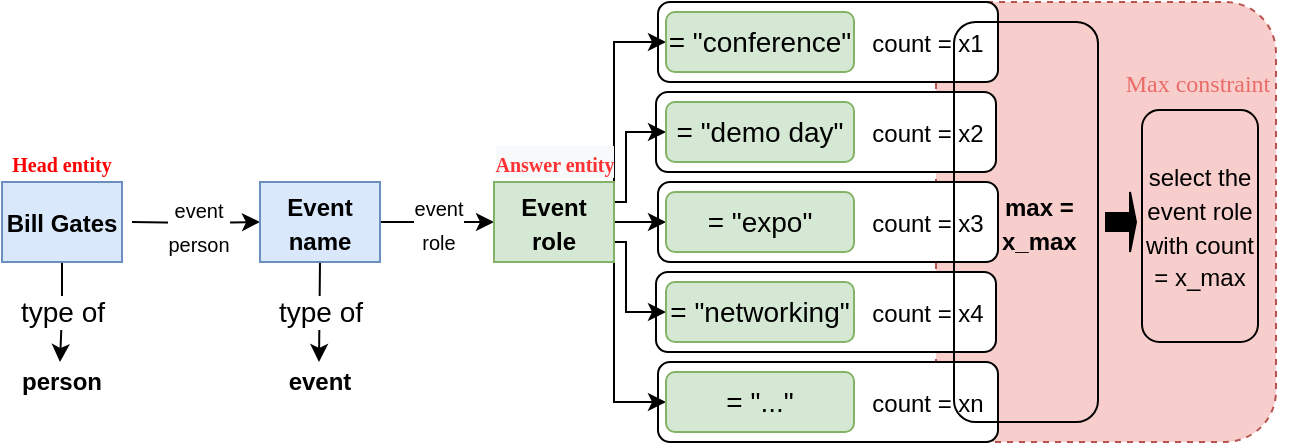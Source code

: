 <mxfile version="20.6.0" type="github">
  <diagram id="arVia_q9M4zwnsmmppWG" name="Page-1">
    <mxGraphModel dx="751" dy="486" grid="1" gridSize="10" guides="1" tooltips="1" connect="1" arrows="1" fold="1" page="1" pageScale="1" pageWidth="850" pageHeight="1100" math="0" shadow="0">
      <root>
        <mxCell id="0" />
        <mxCell id="1" parent="0" />
        <mxCell id="Kbw2Q2hqXAheIOmTE48j-1" value="" style="rounded=1;whiteSpace=wrap;html=1;fontFamily=Helvetica;fontSize=10;dashed=1;strokeColor=#b85450;fillColor=#f8cecc;" parent="1" vertex="1">
          <mxGeometry x="745" y="80" width="170" height="220" as="geometry" />
        </mxCell>
        <mxCell id="PogmzczyXwXEEB9GdY8q-43" value="" style="rounded=1;whiteSpace=wrap;html=1;fontSize=14;fontColor=#000000;" parent="1" vertex="1">
          <mxGeometry x="605" y="215" width="170" height="40" as="geometry" />
        </mxCell>
        <mxCell id="PogmzczyXwXEEB9GdY8q-44" value="" style="rounded=1;whiteSpace=wrap;html=1;fontSize=14;fontColor=#000000;" parent="1" vertex="1">
          <mxGeometry x="606" y="170" width="170" height="40" as="geometry" />
        </mxCell>
        <mxCell id="PogmzczyXwXEEB9GdY8q-45" value="" style="rounded=1;whiteSpace=wrap;html=1;fontSize=14;fontColor=#000000;" parent="1" vertex="1">
          <mxGeometry x="606" y="260" width="170" height="40" as="geometry" />
        </mxCell>
        <mxCell id="PogmzczyXwXEEB9GdY8q-42" value="" style="rounded=1;whiteSpace=wrap;html=1;fontSize=14;fontColor=#000000;" parent="1" vertex="1">
          <mxGeometry x="605" y="125" width="170" height="40" as="geometry" />
        </mxCell>
        <mxCell id="PogmzczyXwXEEB9GdY8q-40" value="" style="rounded=1;whiteSpace=wrap;html=1;fontSize=14;fontColor=#000000;" parent="1" vertex="1">
          <mxGeometry x="606" y="80" width="170" height="40" as="geometry" />
        </mxCell>
        <mxCell id="PogmzczyXwXEEB9GdY8q-14" value="type of" style="edgeStyle=orthogonalEdgeStyle;rounded=0;orthogonalLoop=1;jettySize=auto;html=1;exitX=0.5;exitY=1;exitDx=0;exitDy=0;entryX=0.5;entryY=0;entryDx=0;entryDy=0;fontSize=14;fontColor=#000000;verticalAlign=middle;" parent="1" source="xpnzUVrQ0k4CeYHMCsny-2" edge="1">
          <mxGeometry relative="1" as="geometry">
            <mxPoint x="307" y="260" as="targetPoint" />
            <mxPoint x="308" y="220" as="sourcePoint" />
          </mxGeometry>
        </mxCell>
        <mxCell id="PogmzczyXwXEEB9GdY8q-17" value="&lt;font style=&quot;font-size: 10px;&quot;&gt;event&lt;br&gt;person&lt;/font&gt;" style="edgeStyle=orthogonalEdgeStyle;rounded=0;orthogonalLoop=1;jettySize=auto;html=1;exitX=1;exitY=0.5;exitDx=0;exitDy=0;exitPerimeter=0;entryX=0;entryY=0.5;entryDx=0;entryDy=0;fontSize=14;fontColor=#000000;" parent="1" target="PogmzczyXwXEEB9GdY8q-16" edge="1">
          <mxGeometry relative="1" as="geometry">
            <mxPoint x="343" y="190" as="sourcePoint" />
          </mxGeometry>
        </mxCell>
        <mxCell id="PogmzczyXwXEEB9GdY8q-19" value="type of" style="edgeStyle=orthogonalEdgeStyle;rounded=0;orthogonalLoop=1;jettySize=auto;html=1;exitX=0.5;exitY=1;exitDx=0;exitDy=0;entryX=0.5;entryY=0;entryDx=0;entryDy=0;fontSize=14;fontColor=#000000;" parent="1" source="PogmzczyXwXEEB9GdY8q-16" edge="1">
          <mxGeometry relative="1" as="geometry">
            <mxPoint x="436.5" y="260" as="targetPoint" />
          </mxGeometry>
        </mxCell>
        <mxCell id="PogmzczyXwXEEB9GdY8q-21" value="&lt;font style=&quot;font-size: 10px;&quot;&gt;event&lt;br&gt;role&lt;/font&gt;" style="edgeStyle=orthogonalEdgeStyle;rounded=0;orthogonalLoop=1;jettySize=auto;html=1;exitX=1;exitY=0.5;exitDx=0;exitDy=0;entryX=0;entryY=0.5;entryDx=0;entryDy=0;fontSize=14;fontColor=#000000;" parent="1" source="PogmzczyXwXEEB9GdY8q-16" target="PogmzczyXwXEEB9GdY8q-20" edge="1">
          <mxGeometry relative="1" as="geometry">
            <Array as="points">
              <mxPoint x="480" y="190" />
              <mxPoint x="480" y="190" />
            </Array>
          </mxGeometry>
        </mxCell>
        <mxCell id="PogmzczyXwXEEB9GdY8q-16" value="&lt;b&gt;&lt;font style=&quot;font-size: 12px;&quot;&gt;Event&lt;br&gt;name&lt;/font&gt;&lt;/b&gt;" style="rounded=0;whiteSpace=wrap;html=1;fontSize=14;fillColor=#dae8fc;strokeColor=#6c8ebf;" parent="1" vertex="1">
          <mxGeometry x="407" y="170" width="60" height="40" as="geometry" />
        </mxCell>
        <mxCell id="PogmzczyXwXEEB9GdY8q-29" style="edgeStyle=orthogonalEdgeStyle;rounded=0;orthogonalLoop=1;jettySize=auto;html=1;exitX=1;exitY=0;exitDx=0;exitDy=0;entryX=0;entryY=0.5;entryDx=0;entryDy=0;fontSize=14;fontColor=#000000;" parent="1" source="PogmzczyXwXEEB9GdY8q-20" target="PogmzczyXwXEEB9GdY8q-28" edge="1">
          <mxGeometry relative="1" as="geometry" />
        </mxCell>
        <mxCell id="PogmzczyXwXEEB9GdY8q-31" style="edgeStyle=orthogonalEdgeStyle;rounded=0;orthogonalLoop=1;jettySize=auto;html=1;exitX=1;exitY=0.25;exitDx=0;exitDy=0;entryX=0;entryY=0.5;entryDx=0;entryDy=0;fontSize=14;fontColor=#000000;" parent="1" source="PogmzczyXwXEEB9GdY8q-20" target="PogmzczyXwXEEB9GdY8q-30" edge="1">
          <mxGeometry relative="1" as="geometry">
            <Array as="points">
              <mxPoint x="590" y="180" />
              <mxPoint x="590" y="145" />
            </Array>
          </mxGeometry>
        </mxCell>
        <mxCell id="PogmzczyXwXEEB9GdY8q-33" style="edgeStyle=orthogonalEdgeStyle;rounded=0;orthogonalLoop=1;jettySize=auto;html=1;exitX=1;exitY=0.5;exitDx=0;exitDy=0;entryX=0;entryY=0.5;entryDx=0;entryDy=0;fontSize=14;fontColor=#000000;" parent="1" source="PogmzczyXwXEEB9GdY8q-20" target="PogmzczyXwXEEB9GdY8q-32" edge="1">
          <mxGeometry relative="1" as="geometry" />
        </mxCell>
        <mxCell id="PogmzczyXwXEEB9GdY8q-37" style="edgeStyle=orthogonalEdgeStyle;rounded=0;orthogonalLoop=1;jettySize=auto;html=1;exitX=1;exitY=0.75;exitDx=0;exitDy=0;entryX=0;entryY=0.5;entryDx=0;entryDy=0;fontSize=14;fontColor=#000000;" parent="1" source="PogmzczyXwXEEB9GdY8q-20" target="PogmzczyXwXEEB9GdY8q-34" edge="1">
          <mxGeometry relative="1" as="geometry">
            <Array as="points">
              <mxPoint x="590" y="200" />
              <mxPoint x="590" y="235" />
            </Array>
          </mxGeometry>
        </mxCell>
        <mxCell id="PogmzczyXwXEEB9GdY8q-38" style="edgeStyle=orthogonalEdgeStyle;rounded=0;orthogonalLoop=1;jettySize=auto;html=1;exitX=1;exitY=1;exitDx=0;exitDy=0;entryX=0;entryY=0.5;entryDx=0;entryDy=0;fontSize=14;fontColor=#000000;" parent="1" source="PogmzczyXwXEEB9GdY8q-20" target="PogmzczyXwXEEB9GdY8q-35" edge="1">
          <mxGeometry relative="1" as="geometry" />
        </mxCell>
        <mxCell id="PogmzczyXwXEEB9GdY8q-20" value="&lt;b&gt;&lt;font style=&quot;font-size: 12px;&quot;&gt;Event&lt;br&gt;role&lt;/font&gt;&lt;/b&gt;" style="rounded=0;whiteSpace=wrap;html=1;fontSize=14;fillColor=#d5e8d4;strokeColor=#82b366;" parent="1" vertex="1">
          <mxGeometry x="524" y="170" width="60" height="40" as="geometry" />
        </mxCell>
        <mxCell id="PogmzczyXwXEEB9GdY8q-28" value="= &quot;conference&quot;" style="rounded=1;whiteSpace=wrap;html=1;fontSize=14;fillColor=#d5e8d4;strokeColor=#82b366;" parent="1" vertex="1">
          <mxGeometry x="610" y="85" width="94" height="30" as="geometry" />
        </mxCell>
        <mxCell id="PogmzczyXwXEEB9GdY8q-30" value="= &quot;demo day&quot;" style="rounded=1;whiteSpace=wrap;html=1;fontSize=14;fillColor=#d5e8d4;strokeColor=#82b366;" parent="1" vertex="1">
          <mxGeometry x="610" y="130" width="94" height="30" as="geometry" />
        </mxCell>
        <mxCell id="PogmzczyXwXEEB9GdY8q-32" value="= &quot;expo&quot;" style="rounded=1;whiteSpace=wrap;html=1;fontSize=14;fillColor=#d5e8d4;strokeColor=#82b366;" parent="1" vertex="1">
          <mxGeometry x="610" y="175" width="94" height="30" as="geometry" />
        </mxCell>
        <mxCell id="PogmzczyXwXEEB9GdY8q-34" value="= &quot;networking&quot;" style="rounded=1;whiteSpace=wrap;html=1;fontSize=14;fillColor=#d5e8d4;strokeColor=#82b366;" parent="1" vertex="1">
          <mxGeometry x="610" y="220" width="94" height="30" as="geometry" />
        </mxCell>
        <mxCell id="PogmzczyXwXEEB9GdY8q-35" value="= &quot;...&quot;" style="rounded=1;whiteSpace=wrap;html=1;fontSize=14;fillColor=#d5e8d4;strokeColor=#82b366;" parent="1" vertex="1">
          <mxGeometry x="610" y="265" width="94" height="30" as="geometry" />
        </mxCell>
        <mxCell id="PogmzczyXwXEEB9GdY8q-41" value="&lt;font style=&quot;font-size: 12px;&quot;&gt;count = x1&lt;/font&gt;" style="text;html=1;strokeColor=none;fillColor=none;align=center;verticalAlign=middle;whiteSpace=wrap;rounded=0;fontSize=14;fontColor=#000000;" parent="1" vertex="1">
          <mxGeometry x="706" y="85" width="70" height="30" as="geometry" />
        </mxCell>
        <mxCell id="PogmzczyXwXEEB9GdY8q-47" value="&lt;font style=&quot;font-size: 12px;&quot;&gt;count = x2&lt;/font&gt;" style="text;html=1;strokeColor=none;fillColor=none;align=center;verticalAlign=middle;whiteSpace=wrap;rounded=0;fontSize=14;fontColor=#000000;" parent="1" vertex="1">
          <mxGeometry x="706" y="130" width="70" height="30" as="geometry" />
        </mxCell>
        <mxCell id="PogmzczyXwXEEB9GdY8q-48" value="&lt;font style=&quot;font-size: 12px;&quot;&gt;count = x3&lt;/font&gt;" style="text;html=1;strokeColor=none;fillColor=none;align=center;verticalAlign=middle;whiteSpace=wrap;rounded=0;fontSize=14;fontColor=#000000;" parent="1" vertex="1">
          <mxGeometry x="706" y="175" width="70" height="30" as="geometry" />
        </mxCell>
        <mxCell id="PogmzczyXwXEEB9GdY8q-49" value="&lt;font style=&quot;font-size: 12px;&quot;&gt;count = x4&lt;/font&gt;" style="text;html=1;strokeColor=none;fillColor=none;align=center;verticalAlign=middle;whiteSpace=wrap;rounded=0;fontSize=14;fontColor=#000000;" parent="1" vertex="1">
          <mxGeometry x="706" y="220" width="70" height="30" as="geometry" />
        </mxCell>
        <mxCell id="PogmzczyXwXEEB9GdY8q-50" value="&lt;font style=&quot;font-size: 12px;&quot;&gt;count = xn&lt;/font&gt;" style="text;html=1;strokeColor=none;fillColor=none;align=center;verticalAlign=middle;whiteSpace=wrap;rounded=0;fontSize=14;fontColor=#000000;" parent="1" vertex="1">
          <mxGeometry x="706" y="265" width="70" height="30" as="geometry" />
        </mxCell>
        <mxCell id="PogmzczyXwXEEB9GdY8q-51" value="&lt;font style=&quot;font-size: 12px;&quot;&gt;&lt;b&gt;&amp;nbsp; &amp;nbsp; max =&lt;br&gt;&amp;nbsp; &amp;nbsp; x_max&lt;/b&gt;&lt;/font&gt;" style="rounded=1;whiteSpace=wrap;html=1;fontSize=14;fontColor=#000000;fillColor=none;" parent="1" vertex="1">
          <mxGeometry x="754" y="90" width="72" height="200" as="geometry" />
        </mxCell>
        <mxCell id="PogmzczyXwXEEB9GdY8q-56" value="" style="shape=singleArrow;whiteSpace=wrap;html=1;fontSize=14;fontColor=#000000;fillColor=#000000;" parent="1" vertex="1">
          <mxGeometry x="830" y="175" width="15" height="30" as="geometry" />
        </mxCell>
        <mxCell id="PogmzczyXwXEEB9GdY8q-58" value="&lt;font style=&quot;font-size: 12px;&quot;&gt;select the event role with count = x_max&lt;/font&gt;" style="rounded=1;whiteSpace=wrap;html=1;fontSize=14;fontColor=#000000;fillColor=none;" parent="1" vertex="1">
          <mxGeometry x="848" y="134" width="58" height="116" as="geometry" />
        </mxCell>
        <mxCell id="PogmzczyXwXEEB9GdY8q-60" value="&lt;font face=&quot;Times New Roman&quot; color=&quot;#ff0000&quot; style=&quot;font-size: 10px;&quot;&gt;&lt;b style=&quot;&quot;&gt;Head entity&lt;/b&gt;&lt;/font&gt;" style="text;html=1;strokeColor=none;fillColor=none;align=center;verticalAlign=middle;whiteSpace=wrap;rounded=0;fontSize=14;fontColor=#000000;" parent="1" vertex="1">
          <mxGeometry x="278" y="145" width="60" height="30" as="geometry" />
        </mxCell>
        <mxCell id="PogmzczyXwXEEB9GdY8q-61" value="&lt;span style=&quot;font-style: normal; font-variant-ligatures: normal; font-variant-caps: normal; letter-spacing: normal; orphans: 2; text-align: center; text-indent: 0px; text-transform: none; widows: 2; word-spacing: 0px; -webkit-text-stroke-width: 0px; background-color: rgb(248, 249, 250); text-decoration-thickness: initial; text-decoration-style: initial; text-decoration-color: initial; float: none; display: inline !important;&quot;&gt;&lt;font face=&quot;Times New Roman&quot; color=&quot;#ff3333&quot; style=&quot;font-size: 10px;&quot;&gt;&lt;b style=&quot;&quot;&gt;Answer entity&lt;/b&gt;&lt;/font&gt;&lt;/span&gt;" style="text;html=1;strokeColor=none;fillColor=none;align=center;verticalAlign=middle;whiteSpace=wrap;rounded=0;fontSize=14;fontColor=#000000;" parent="1" vertex="1">
          <mxGeometry x="518.5" y="145" width="71" height="30" as="geometry" />
        </mxCell>
        <mxCell id="PogmzczyXwXEEB9GdY8q-63" value="&lt;font face=&quot;Times New Roman&quot; style=&quot;font-size: 12px;&quot; color=&quot;#ea6b66&quot;&gt;Max constraint&lt;/font&gt;" style="text;html=1;strokeColor=none;fillColor=none;align=center;verticalAlign=middle;whiteSpace=wrap;rounded=0;fontSize=14;fontColor=#3399FF;" parent="1" vertex="1">
          <mxGeometry x="826" y="80" width="100" height="80" as="geometry" />
        </mxCell>
        <mxCell id="Kbw2Q2hqXAheIOmTE48j-3" value="&lt;font style=&quot;font-size: 12px;&quot; color=&quot;#000000&quot;&gt;&lt;b style=&quot;&quot;&gt;person&lt;/b&gt;&lt;/font&gt;" style="text;html=1;strokeColor=none;fillColor=none;align=center;verticalAlign=middle;whiteSpace=wrap;rounded=0;fontSize=12;fontColor=#EA6B66;" parent="1" vertex="1">
          <mxGeometry x="278" y="255" width="60" height="30" as="geometry" />
        </mxCell>
        <mxCell id="Kbw2Q2hqXAheIOmTE48j-4" value="&lt;font style=&quot;font-size: 12px;&quot; color=&quot;#000000&quot;&gt;&lt;b&gt;event&lt;/b&gt;&lt;/font&gt;" style="text;html=1;strokeColor=none;fillColor=none;align=center;verticalAlign=middle;whiteSpace=wrap;rounded=0;fontSize=12;fontColor=#EA6B66;" parent="1" vertex="1">
          <mxGeometry x="407" y="255" width="60" height="30" as="geometry" />
        </mxCell>
        <mxCell id="xpnzUVrQ0k4CeYHMCsny-2" value="&lt;b&gt;&lt;font style=&quot;font-size: 12px;&quot;&gt;Bill Gates&lt;br&gt;&lt;/font&gt;&lt;/b&gt;" style="rounded=0;whiteSpace=wrap;html=1;fontSize=14;fillColor=#dae8fc;strokeColor=#6c8ebf;" parent="1" vertex="1">
          <mxGeometry x="278" y="170" width="60" height="40" as="geometry" />
        </mxCell>
      </root>
    </mxGraphModel>
  </diagram>
</mxfile>
